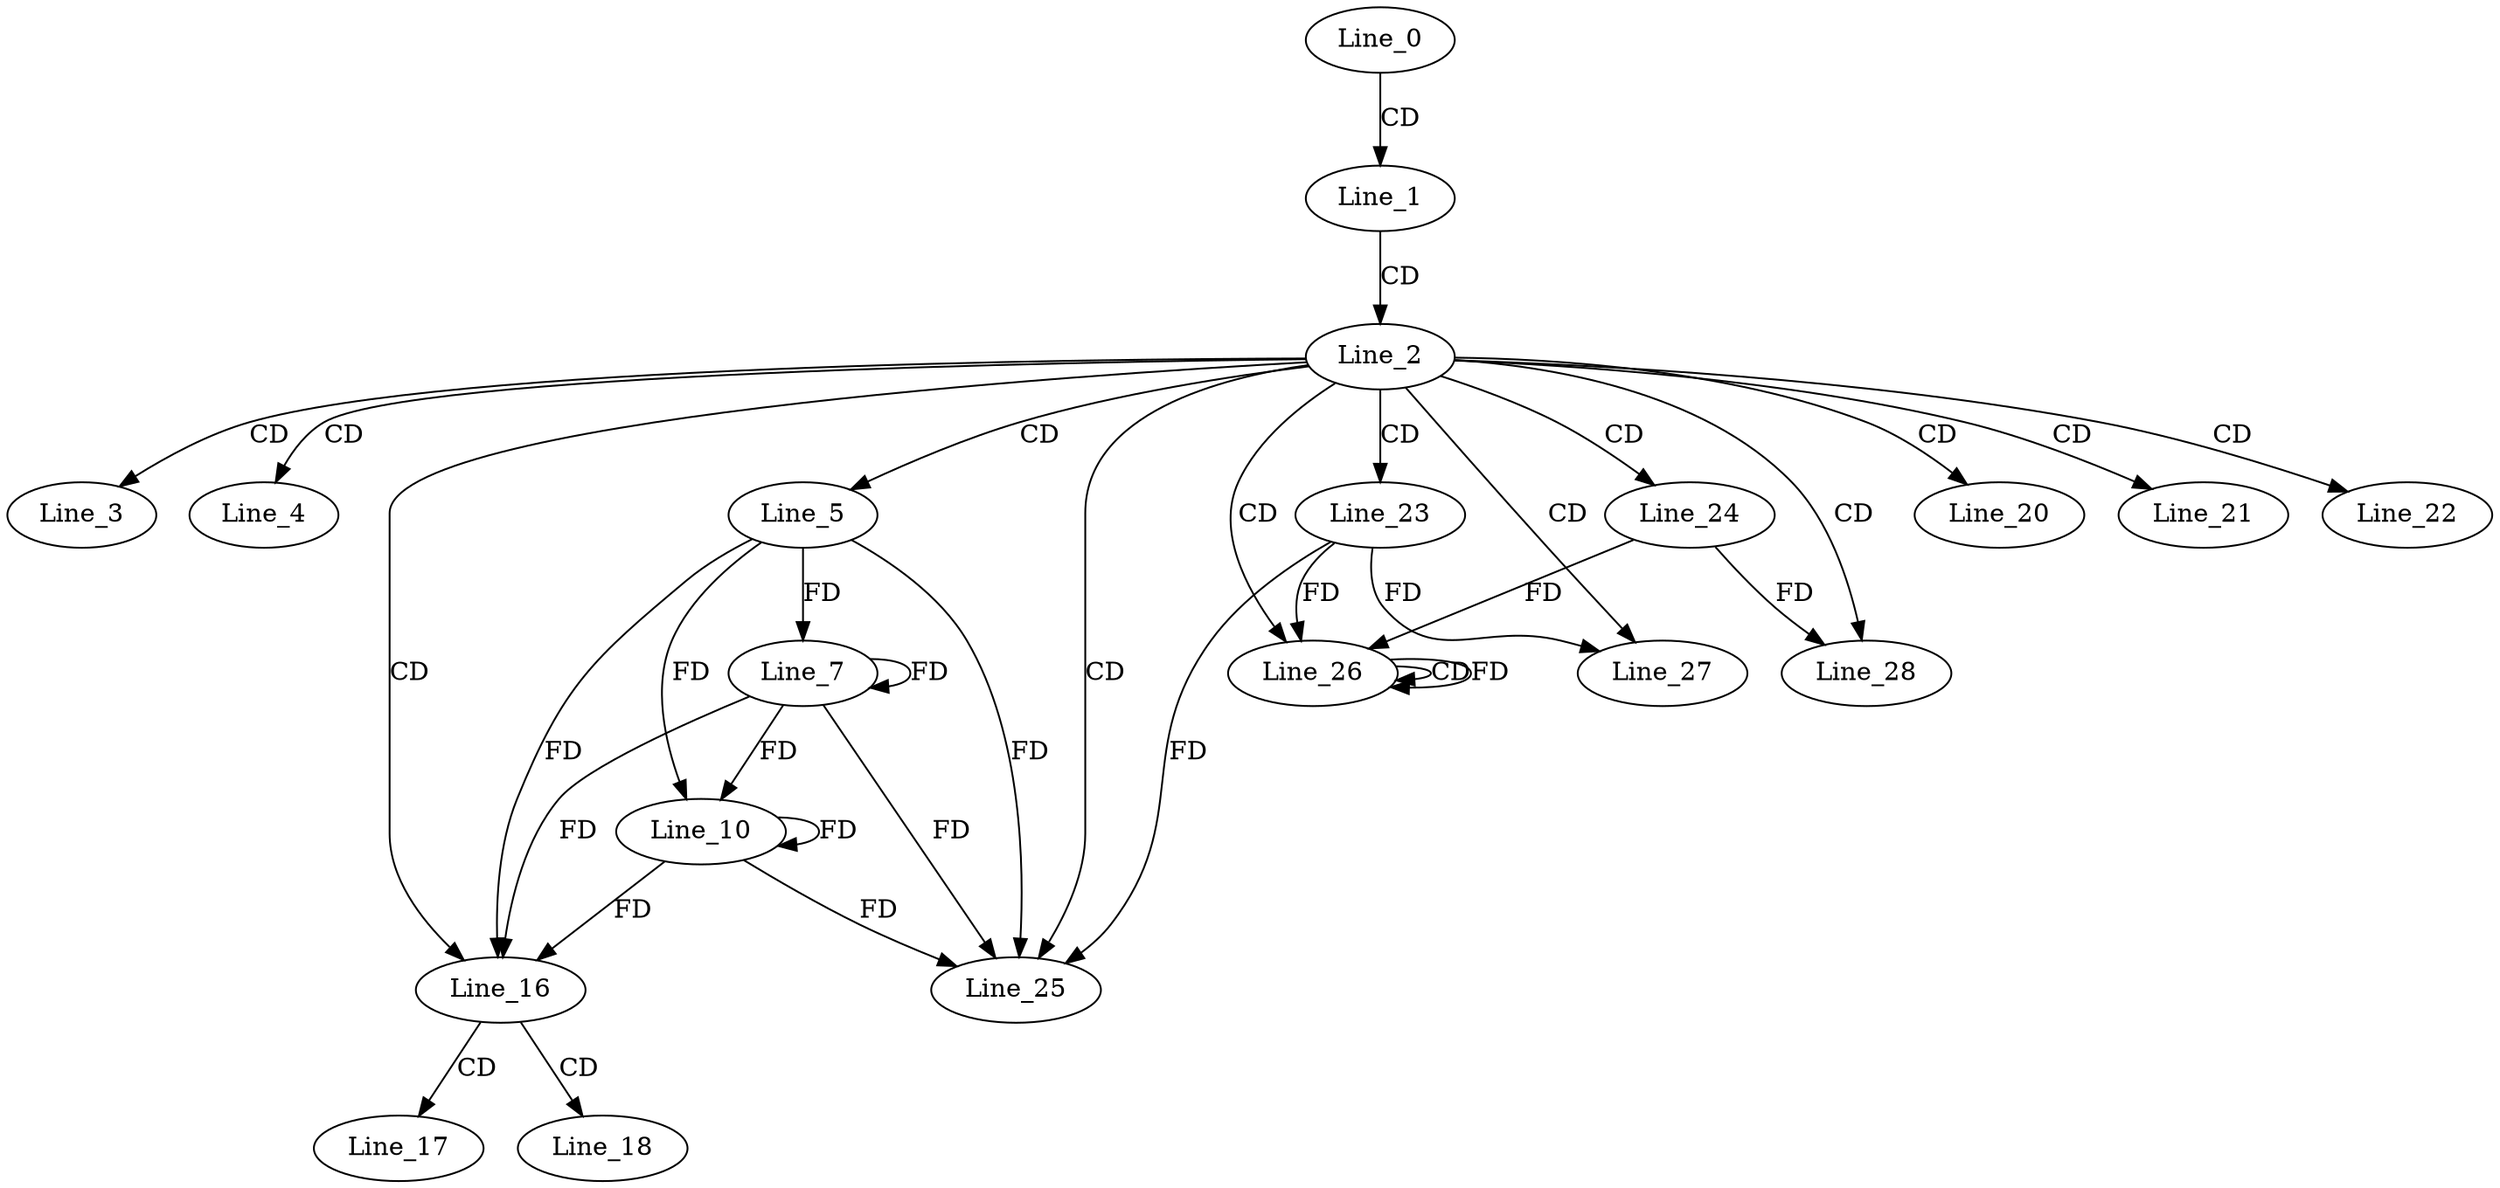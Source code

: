 digraph G {
  Line_0;
  Line_1;
  Line_2;
  Line_3;
  Line_4;
  Line_5;
  Line_7;
  Line_7;
  Line_10;
  Line_10;
  Line_16;
  Line_17;
  Line_18;
  Line_20;
  Line_21;
  Line_22;
  Line_23;
  Line_24;
  Line_25;
  Line_26;
  Line_26;
  Line_26;
  Line_26;
  Line_27;
  Line_28;
  Line_0 -> Line_1 [ label="CD" ];
  Line_1 -> Line_2 [ label="CD" ];
  Line_2 -> Line_3 [ label="CD" ];
  Line_2 -> Line_4 [ label="CD" ];
  Line_2 -> Line_5 [ label="CD" ];
  Line_5 -> Line_7 [ label="FD" ];
  Line_7 -> Line_7 [ label="FD" ];
  Line_5 -> Line_10 [ label="FD" ];
  Line_7 -> Line_10 [ label="FD" ];
  Line_10 -> Line_10 [ label="FD" ];
  Line_2 -> Line_16 [ label="CD" ];
  Line_5 -> Line_16 [ label="FD" ];
  Line_7 -> Line_16 [ label="FD" ];
  Line_10 -> Line_16 [ label="FD" ];
  Line_16 -> Line_17 [ label="CD" ];
  Line_16 -> Line_18 [ label="CD" ];
  Line_2 -> Line_20 [ label="CD" ];
  Line_2 -> Line_21 [ label="CD" ];
  Line_2 -> Line_22 [ label="CD" ];
  Line_2 -> Line_23 [ label="CD" ];
  Line_2 -> Line_24 [ label="CD" ];
  Line_2 -> Line_25 [ label="CD" ];
  Line_23 -> Line_25 [ label="FD" ];
  Line_5 -> Line_25 [ label="FD" ];
  Line_7 -> Line_25 [ label="FD" ];
  Line_10 -> Line_25 [ label="FD" ];
  Line_2 -> Line_26 [ label="CD" ];
  Line_26 -> Line_26 [ label="CD" ];
  Line_23 -> Line_26 [ label="FD" ];
  Line_24 -> Line_26 [ label="FD" ];
  Line_26 -> Line_26 [ label="FD" ];
  Line_2 -> Line_27 [ label="CD" ];
  Line_23 -> Line_27 [ label="FD" ];
  Line_2 -> Line_28 [ label="CD" ];
  Line_24 -> Line_28 [ label="FD" ];
}
